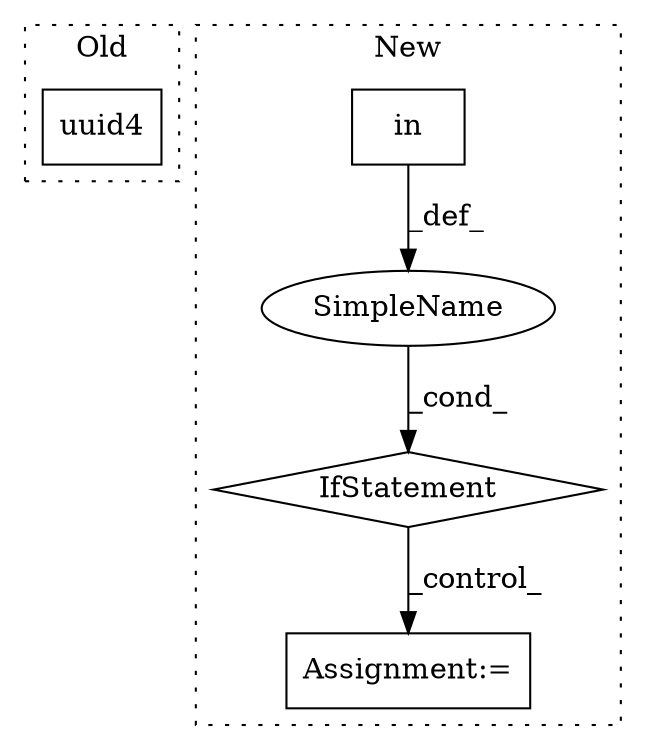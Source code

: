 digraph G {
subgraph cluster0 {
1 [label="uuid4" a="32" s="6321" l="7" shape="box"];
label = "Old";
style="dotted";
}
subgraph cluster1 {
2 [label="in" a="105" s="12512" l="22" shape="box"];
3 [label="IfStatement" a="25" s="12502,12534" l="10,2" shape="diamond"];
4 [label="SimpleName" a="42" s="" l="" shape="ellipse"];
5 [label="Assignment:=" a="7" s="12551" l="1" shape="box"];
label = "New";
style="dotted";
}
2 -> 4 [label="_def_"];
3 -> 5 [label="_control_"];
4 -> 3 [label="_cond_"];
}